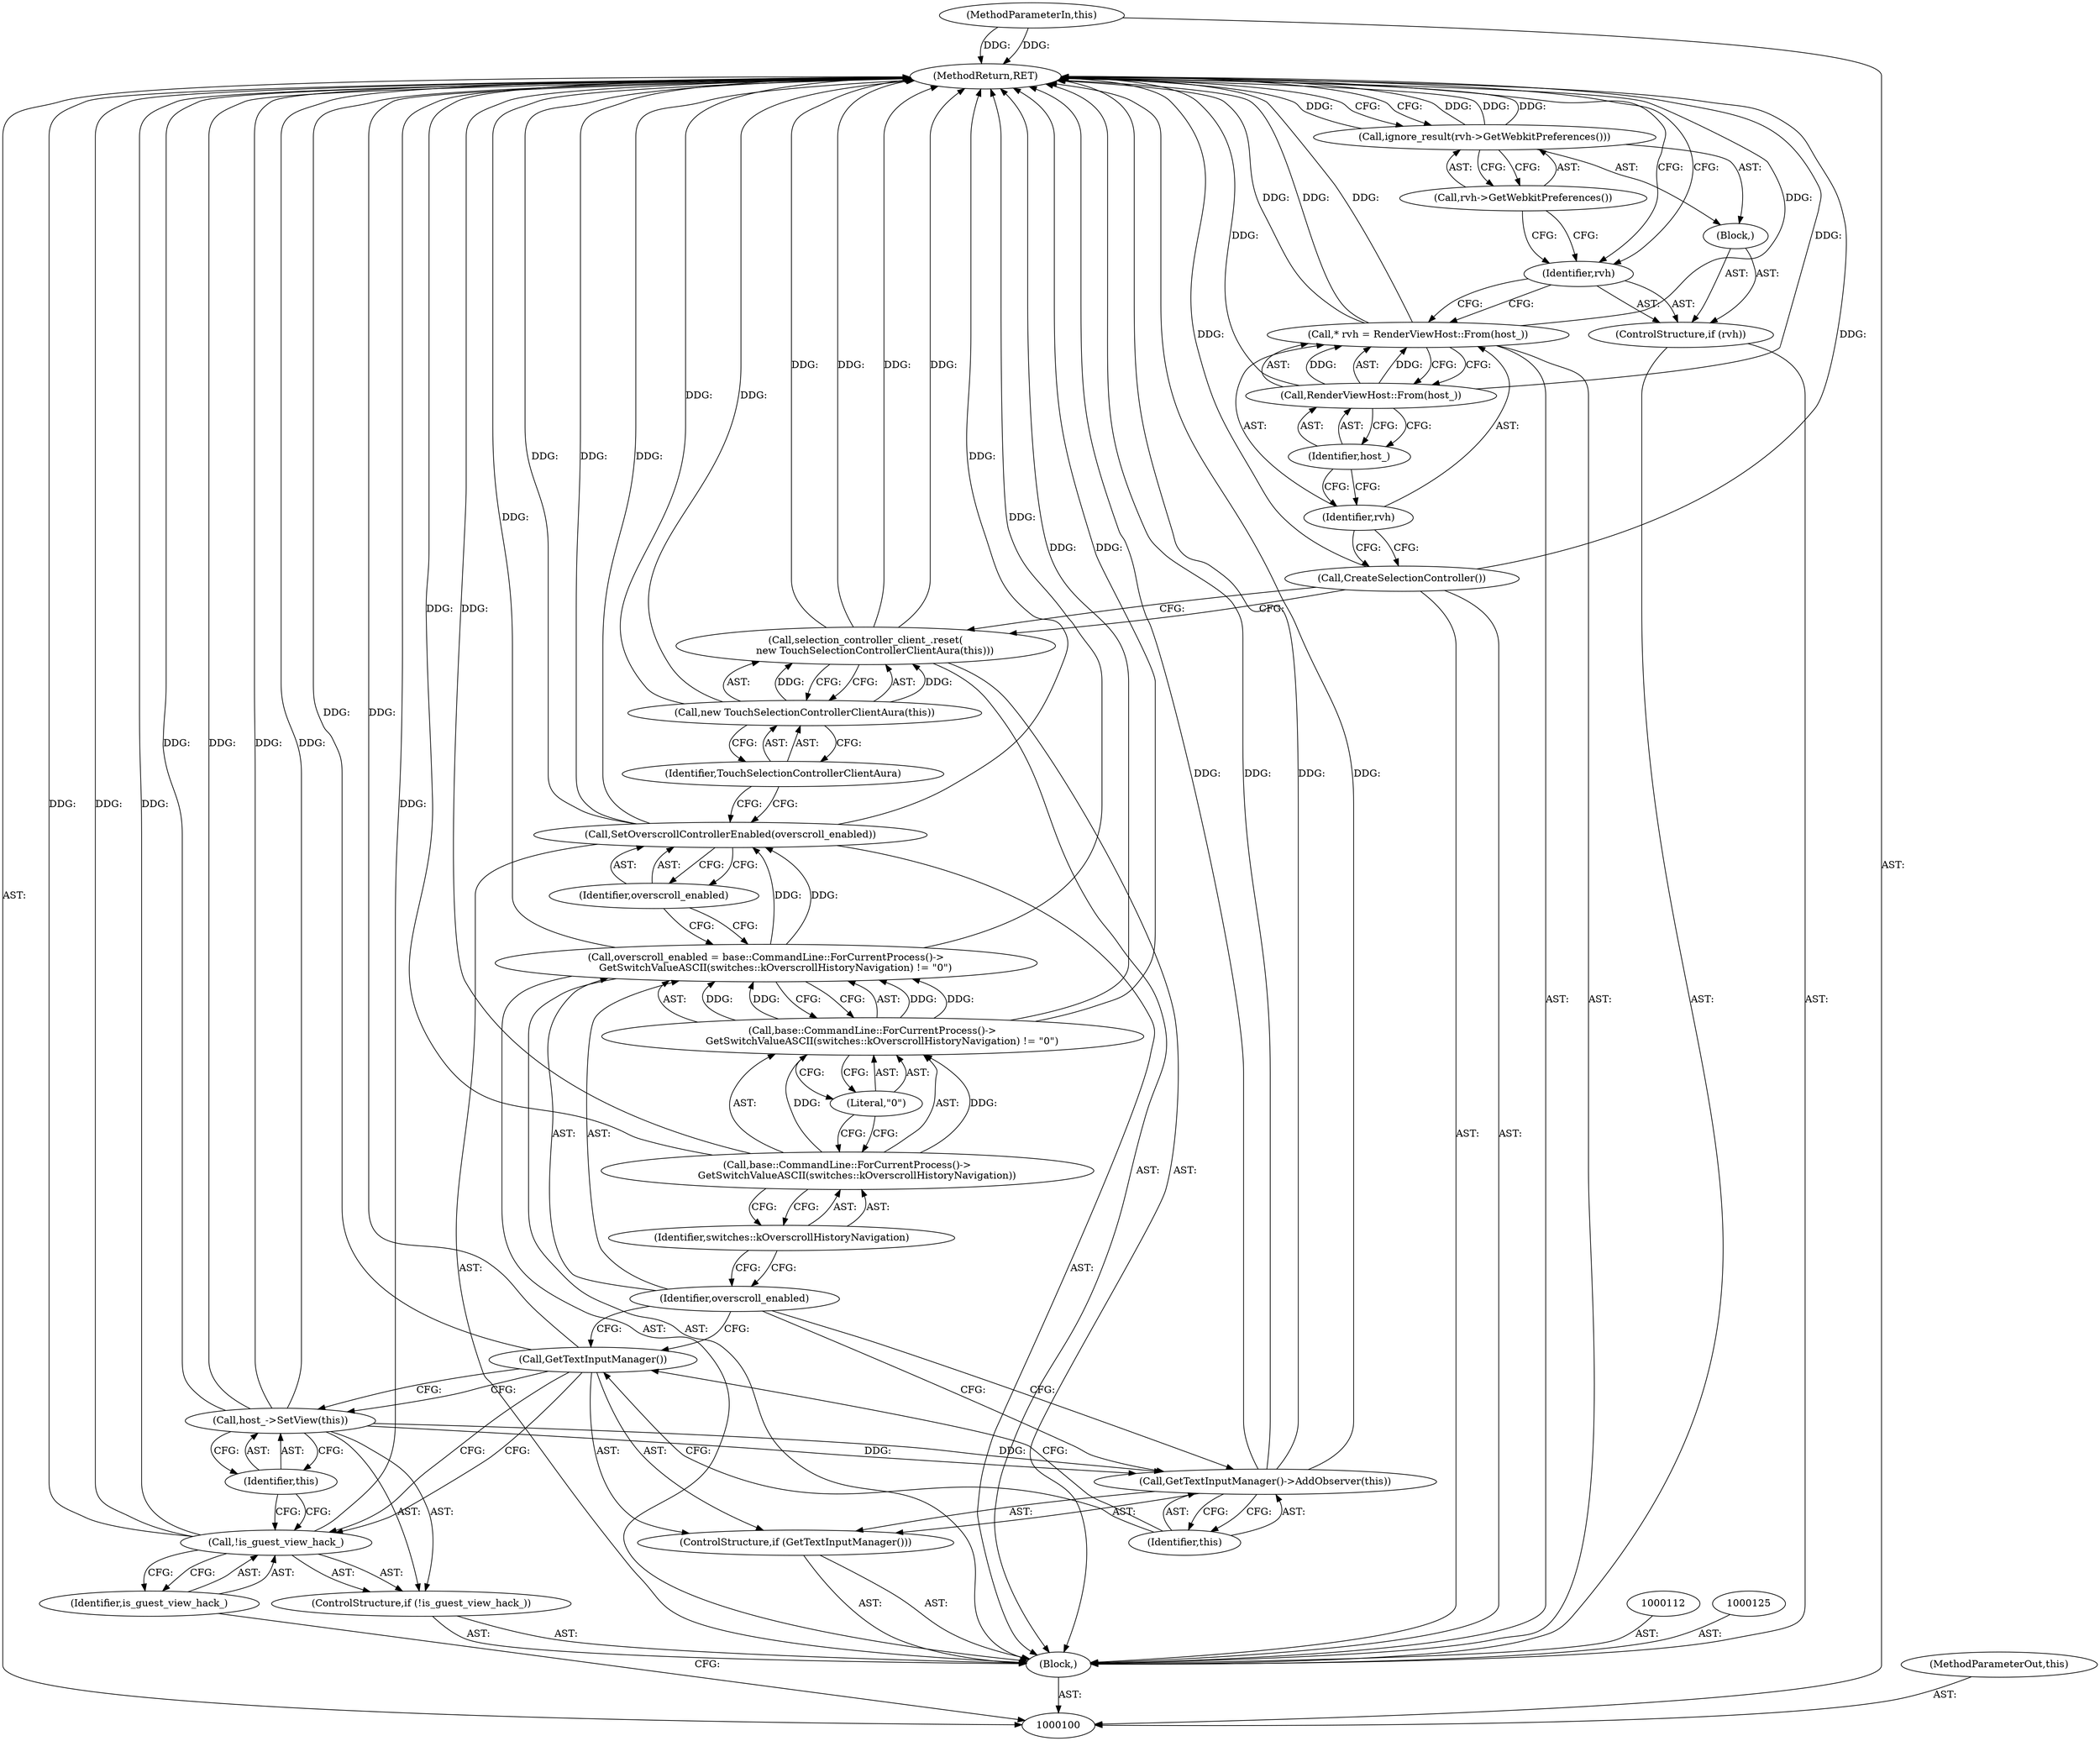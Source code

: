 digraph "0_Chrome_b399a05453d7b3e2dfdec67865fefe6953bcc59e_1" {
"1000101" [label="(MethodParameterIn,this)"];
"1000199" [label="(MethodParameterOut,this)"];
"1000102" [label="(Block,)"];
"1000135" [label="(MethodReturn,RET)"];
"1000103" [label="(ControlStructure,if (!is_guest_view_hack_))"];
"1000104" [label="(Call,!is_guest_view_hack_)"];
"1000105" [label="(Identifier,is_guest_view_hack_)"];
"1000107" [label="(Identifier,this)"];
"1000106" [label="(Call,host_->SetView(this))"];
"1000108" [label="(ControlStructure,if (GetTextInputManager()))"];
"1000109" [label="(Call,GetTextInputManager())"];
"1000111" [label="(Identifier,this)"];
"1000110" [label="(Call,GetTextInputManager()->AddObserver(this))"];
"1000115" [label="(Call,base::CommandLine::ForCurrentProcess()->\n      GetSwitchValueASCII(switches::kOverscrollHistoryNavigation) != \"0\")"];
"1000116" [label="(Call,base::CommandLine::ForCurrentProcess()->\n      GetSwitchValueASCII(switches::kOverscrollHistoryNavigation))"];
"1000113" [label="(Call,overscroll_enabled = base::CommandLine::ForCurrentProcess()->\n      GetSwitchValueASCII(switches::kOverscrollHistoryNavigation) != \"0\")"];
"1000114" [label="(Identifier,overscroll_enabled)"];
"1000117" [label="(Identifier,switches::kOverscrollHistoryNavigation)"];
"1000118" [label="(Literal,\"0\")"];
"1000119" [label="(Call,SetOverscrollControllerEnabled(overscroll_enabled))"];
"1000120" [label="(Identifier,overscroll_enabled)"];
"1000121" [label="(Call,selection_controller_client_.reset(\n      new TouchSelectionControllerClientAura(this)))"];
"1000123" [label="(Identifier,TouchSelectionControllerClientAura)"];
"1000122" [label="(Call,new TouchSelectionControllerClientAura(this))"];
"1000124" [label="(Call,CreateSelectionController())"];
"1000126" [label="(Call,* rvh = RenderViewHost::From(host_))"];
"1000127" [label="(Identifier,rvh)"];
"1000128" [label="(Call,RenderViewHost::From(host_))"];
"1000129" [label="(Identifier,host_)"];
"1000132" [label="(Block,)"];
"1000130" [label="(ControlStructure,if (rvh))"];
"1000131" [label="(Identifier,rvh)"];
"1000134" [label="(Call,rvh->GetWebkitPreferences())"];
"1000133" [label="(Call,ignore_result(rvh->GetWebkitPreferences()))"];
"1000101" -> "1000100"  [label="AST: "];
"1000101" -> "1000135"  [label="DDG: "];
"1000199" -> "1000100"  [label="AST: "];
"1000102" -> "1000100"  [label="AST: "];
"1000103" -> "1000102"  [label="AST: "];
"1000108" -> "1000102"  [label="AST: "];
"1000112" -> "1000102"  [label="AST: "];
"1000113" -> "1000102"  [label="AST: "];
"1000119" -> "1000102"  [label="AST: "];
"1000121" -> "1000102"  [label="AST: "];
"1000124" -> "1000102"  [label="AST: "];
"1000125" -> "1000102"  [label="AST: "];
"1000126" -> "1000102"  [label="AST: "];
"1000130" -> "1000102"  [label="AST: "];
"1000135" -> "1000100"  [label="AST: "];
"1000135" -> "1000133"  [label="CFG: "];
"1000135" -> "1000131"  [label="CFG: "];
"1000116" -> "1000135"  [label="DDG: "];
"1000106" -> "1000135"  [label="DDG: "];
"1000106" -> "1000135"  [label="DDG: "];
"1000104" -> "1000135"  [label="DDG: "];
"1000104" -> "1000135"  [label="DDG: "];
"1000122" -> "1000135"  [label="DDG: "];
"1000126" -> "1000135"  [label="DDG: "];
"1000126" -> "1000135"  [label="DDG: "];
"1000133" -> "1000135"  [label="DDG: "];
"1000133" -> "1000135"  [label="DDG: "];
"1000121" -> "1000135"  [label="DDG: "];
"1000121" -> "1000135"  [label="DDG: "];
"1000119" -> "1000135"  [label="DDG: "];
"1000119" -> "1000135"  [label="DDG: "];
"1000124" -> "1000135"  [label="DDG: "];
"1000128" -> "1000135"  [label="DDG: "];
"1000113" -> "1000135"  [label="DDG: "];
"1000101" -> "1000135"  [label="DDG: "];
"1000110" -> "1000135"  [label="DDG: "];
"1000110" -> "1000135"  [label="DDG: "];
"1000115" -> "1000135"  [label="DDG: "];
"1000109" -> "1000135"  [label="DDG: "];
"1000103" -> "1000102"  [label="AST: "];
"1000104" -> "1000103"  [label="AST: "];
"1000106" -> "1000103"  [label="AST: "];
"1000104" -> "1000103"  [label="AST: "];
"1000104" -> "1000105"  [label="CFG: "];
"1000105" -> "1000104"  [label="AST: "];
"1000107" -> "1000104"  [label="CFG: "];
"1000109" -> "1000104"  [label="CFG: "];
"1000104" -> "1000135"  [label="DDG: "];
"1000104" -> "1000135"  [label="DDG: "];
"1000105" -> "1000104"  [label="AST: "];
"1000105" -> "1000100"  [label="CFG: "];
"1000104" -> "1000105"  [label="CFG: "];
"1000107" -> "1000106"  [label="AST: "];
"1000107" -> "1000104"  [label="CFG: "];
"1000106" -> "1000107"  [label="CFG: "];
"1000106" -> "1000103"  [label="AST: "];
"1000106" -> "1000107"  [label="CFG: "];
"1000107" -> "1000106"  [label="AST: "];
"1000109" -> "1000106"  [label="CFG: "];
"1000106" -> "1000135"  [label="DDG: "];
"1000106" -> "1000135"  [label="DDG: "];
"1000106" -> "1000110"  [label="DDG: "];
"1000108" -> "1000102"  [label="AST: "];
"1000109" -> "1000108"  [label="AST: "];
"1000110" -> "1000108"  [label="AST: "];
"1000109" -> "1000108"  [label="AST: "];
"1000109" -> "1000106"  [label="CFG: "];
"1000109" -> "1000104"  [label="CFG: "];
"1000111" -> "1000109"  [label="CFG: "];
"1000114" -> "1000109"  [label="CFG: "];
"1000109" -> "1000135"  [label="DDG: "];
"1000111" -> "1000110"  [label="AST: "];
"1000111" -> "1000109"  [label="CFG: "];
"1000110" -> "1000111"  [label="CFG: "];
"1000110" -> "1000108"  [label="AST: "];
"1000110" -> "1000111"  [label="CFG: "];
"1000111" -> "1000110"  [label="AST: "];
"1000114" -> "1000110"  [label="CFG: "];
"1000110" -> "1000135"  [label="DDG: "];
"1000110" -> "1000135"  [label="DDG: "];
"1000106" -> "1000110"  [label="DDG: "];
"1000115" -> "1000113"  [label="AST: "];
"1000115" -> "1000118"  [label="CFG: "];
"1000116" -> "1000115"  [label="AST: "];
"1000118" -> "1000115"  [label="AST: "];
"1000113" -> "1000115"  [label="CFG: "];
"1000115" -> "1000135"  [label="DDG: "];
"1000115" -> "1000113"  [label="DDG: "];
"1000115" -> "1000113"  [label="DDG: "];
"1000116" -> "1000115"  [label="DDG: "];
"1000116" -> "1000115"  [label="AST: "];
"1000116" -> "1000117"  [label="CFG: "];
"1000117" -> "1000116"  [label="AST: "];
"1000118" -> "1000116"  [label="CFG: "];
"1000116" -> "1000135"  [label="DDG: "];
"1000116" -> "1000115"  [label="DDG: "];
"1000113" -> "1000102"  [label="AST: "];
"1000113" -> "1000115"  [label="CFG: "];
"1000114" -> "1000113"  [label="AST: "];
"1000115" -> "1000113"  [label="AST: "];
"1000120" -> "1000113"  [label="CFG: "];
"1000113" -> "1000135"  [label="DDG: "];
"1000115" -> "1000113"  [label="DDG: "];
"1000115" -> "1000113"  [label="DDG: "];
"1000113" -> "1000119"  [label="DDG: "];
"1000114" -> "1000113"  [label="AST: "];
"1000114" -> "1000110"  [label="CFG: "];
"1000114" -> "1000109"  [label="CFG: "];
"1000117" -> "1000114"  [label="CFG: "];
"1000117" -> "1000116"  [label="AST: "];
"1000117" -> "1000114"  [label="CFG: "];
"1000116" -> "1000117"  [label="CFG: "];
"1000118" -> "1000115"  [label="AST: "];
"1000118" -> "1000116"  [label="CFG: "];
"1000115" -> "1000118"  [label="CFG: "];
"1000119" -> "1000102"  [label="AST: "];
"1000119" -> "1000120"  [label="CFG: "];
"1000120" -> "1000119"  [label="AST: "];
"1000123" -> "1000119"  [label="CFG: "];
"1000119" -> "1000135"  [label="DDG: "];
"1000119" -> "1000135"  [label="DDG: "];
"1000113" -> "1000119"  [label="DDG: "];
"1000120" -> "1000119"  [label="AST: "];
"1000120" -> "1000113"  [label="CFG: "];
"1000119" -> "1000120"  [label="CFG: "];
"1000121" -> "1000102"  [label="AST: "];
"1000121" -> "1000122"  [label="CFG: "];
"1000122" -> "1000121"  [label="AST: "];
"1000124" -> "1000121"  [label="CFG: "];
"1000121" -> "1000135"  [label="DDG: "];
"1000121" -> "1000135"  [label="DDG: "];
"1000122" -> "1000121"  [label="DDG: "];
"1000123" -> "1000122"  [label="AST: "];
"1000123" -> "1000119"  [label="CFG: "];
"1000122" -> "1000123"  [label="CFG: "];
"1000122" -> "1000121"  [label="AST: "];
"1000122" -> "1000123"  [label="CFG: "];
"1000123" -> "1000122"  [label="AST: "];
"1000121" -> "1000122"  [label="CFG: "];
"1000122" -> "1000135"  [label="DDG: "];
"1000122" -> "1000121"  [label="DDG: "];
"1000124" -> "1000102"  [label="AST: "];
"1000124" -> "1000121"  [label="CFG: "];
"1000127" -> "1000124"  [label="CFG: "];
"1000124" -> "1000135"  [label="DDG: "];
"1000126" -> "1000102"  [label="AST: "];
"1000126" -> "1000128"  [label="CFG: "];
"1000127" -> "1000126"  [label="AST: "];
"1000128" -> "1000126"  [label="AST: "];
"1000131" -> "1000126"  [label="CFG: "];
"1000126" -> "1000135"  [label="DDG: "];
"1000126" -> "1000135"  [label="DDG: "];
"1000128" -> "1000126"  [label="DDG: "];
"1000127" -> "1000126"  [label="AST: "];
"1000127" -> "1000124"  [label="CFG: "];
"1000129" -> "1000127"  [label="CFG: "];
"1000128" -> "1000126"  [label="AST: "];
"1000128" -> "1000129"  [label="CFG: "];
"1000129" -> "1000128"  [label="AST: "];
"1000126" -> "1000128"  [label="CFG: "];
"1000128" -> "1000135"  [label="DDG: "];
"1000128" -> "1000126"  [label="DDG: "];
"1000129" -> "1000128"  [label="AST: "];
"1000129" -> "1000127"  [label="CFG: "];
"1000128" -> "1000129"  [label="CFG: "];
"1000132" -> "1000130"  [label="AST: "];
"1000133" -> "1000132"  [label="AST: "];
"1000130" -> "1000102"  [label="AST: "];
"1000131" -> "1000130"  [label="AST: "];
"1000132" -> "1000130"  [label="AST: "];
"1000131" -> "1000130"  [label="AST: "];
"1000131" -> "1000126"  [label="CFG: "];
"1000134" -> "1000131"  [label="CFG: "];
"1000135" -> "1000131"  [label="CFG: "];
"1000134" -> "1000133"  [label="AST: "];
"1000134" -> "1000131"  [label="CFG: "];
"1000133" -> "1000134"  [label="CFG: "];
"1000133" -> "1000132"  [label="AST: "];
"1000133" -> "1000134"  [label="CFG: "];
"1000134" -> "1000133"  [label="AST: "];
"1000135" -> "1000133"  [label="CFG: "];
"1000133" -> "1000135"  [label="DDG: "];
"1000133" -> "1000135"  [label="DDG: "];
}
